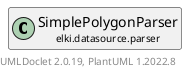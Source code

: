 @startuml
    remove .*\.(Instance|Par|Parameterizer|Factory)$
    set namespaceSeparator none
    hide empty fields
    hide empty methods

    class "<size:14>SimplePolygonParser.Par\n<size:10>elki.datasource.parser" as elki.datasource.parser.SimplePolygonParser.Par [[SimplePolygonParser.Par.html]] {
        +make(): SimplePolygonParser
    }

    abstract class "<size:14>AbstractStreamingParser.Par\n<size:10>elki.datasource.parser" as elki.datasource.parser.AbstractStreamingParser.Par [[AbstractStreamingParser.Par.html]] {
        {abstract} +make(): AbstractStreamingParser
    }
    class "<size:14>SimplePolygonParser\n<size:10>elki.datasource.parser" as elki.datasource.parser.SimplePolygonParser [[SimplePolygonParser.html]]

    elki.datasource.parser.AbstractStreamingParser.Par <|-- elki.datasource.parser.SimplePolygonParser.Par
    elki.datasource.parser.SimplePolygonParser +-- elki.datasource.parser.SimplePolygonParser.Par

    center footer UMLDoclet 2.0.19, PlantUML 1.2022.8
@enduml
